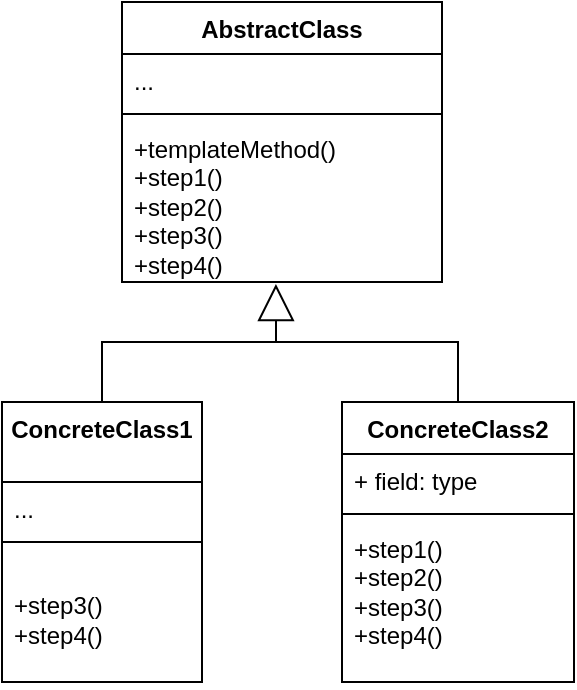 <mxfile version="26.1.1">
  <diagram name="Страница — 1" id="enso2YDKd-ztOWyLuzH1">
    <mxGraphModel dx="856" dy="452" grid="1" gridSize="10" guides="1" tooltips="1" connect="1" arrows="1" fold="1" page="1" pageScale="1" pageWidth="827" pageHeight="1169" math="0" shadow="0">
      <root>
        <mxCell id="0" />
        <mxCell id="1" parent="0" />
        <mxCell id="EFLvKGrMKl1YvmJV2IuE-24" value="AbstractClass" style="swimlane;fontStyle=1;align=center;verticalAlign=top;childLayout=stackLayout;horizontal=1;startSize=26;horizontalStack=0;resizeParent=1;resizeParentMax=0;resizeLast=0;collapsible=1;marginBottom=0;whiteSpace=wrap;html=1;" vertex="1" parent="1">
          <mxGeometry x="310" y="170" width="160" height="140" as="geometry" />
        </mxCell>
        <mxCell id="EFLvKGrMKl1YvmJV2IuE-25" value="..." style="text;strokeColor=none;fillColor=none;align=left;verticalAlign=top;spacingLeft=4;spacingRight=4;overflow=hidden;rotatable=0;points=[[0,0.5],[1,0.5]];portConstraint=eastwest;whiteSpace=wrap;html=1;" vertex="1" parent="EFLvKGrMKl1YvmJV2IuE-24">
          <mxGeometry y="26" width="160" height="26" as="geometry" />
        </mxCell>
        <mxCell id="EFLvKGrMKl1YvmJV2IuE-26" value="" style="line;strokeWidth=1;fillColor=none;align=left;verticalAlign=middle;spacingTop=-1;spacingLeft=3;spacingRight=3;rotatable=0;labelPosition=right;points=[];portConstraint=eastwest;strokeColor=inherit;" vertex="1" parent="EFLvKGrMKl1YvmJV2IuE-24">
          <mxGeometry y="52" width="160" height="8" as="geometry" />
        </mxCell>
        <mxCell id="EFLvKGrMKl1YvmJV2IuE-27" value="+templateMethod()&lt;div&gt;+step1()&lt;/div&gt;&lt;div&gt;+step2()&lt;/div&gt;&lt;div&gt;+step3()&lt;/div&gt;&lt;div&gt;+step4()&lt;/div&gt;" style="text;strokeColor=none;fillColor=none;align=left;verticalAlign=top;spacingLeft=4;spacingRight=4;overflow=hidden;rotatable=0;points=[[0,0.5],[1,0.5]];portConstraint=eastwest;whiteSpace=wrap;html=1;" vertex="1" parent="EFLvKGrMKl1YvmJV2IuE-24">
          <mxGeometry y="60" width="160" height="80" as="geometry" />
        </mxCell>
        <mxCell id="EFLvKGrMKl1YvmJV2IuE-28" value="ConcreteClass1" style="swimlane;fontStyle=1;align=center;verticalAlign=top;childLayout=stackLayout;horizontal=1;startSize=40;horizontalStack=0;resizeParent=1;resizeParentMax=0;resizeLast=0;collapsible=1;marginBottom=0;whiteSpace=wrap;html=1;" vertex="1" parent="1">
          <mxGeometry x="250" y="370" width="100" height="140" as="geometry" />
        </mxCell>
        <mxCell id="EFLvKGrMKl1YvmJV2IuE-29" value="..." style="text;strokeColor=none;fillColor=none;align=left;verticalAlign=top;spacingLeft=4;spacingRight=4;overflow=hidden;rotatable=0;points=[[0,0.5],[1,0.5]];portConstraint=eastwest;whiteSpace=wrap;html=1;" vertex="1" parent="EFLvKGrMKl1YvmJV2IuE-28">
          <mxGeometry y="40" width="100" height="26" as="geometry" />
        </mxCell>
        <mxCell id="EFLvKGrMKl1YvmJV2IuE-30" value="" style="line;strokeWidth=1;fillColor=none;align=left;verticalAlign=middle;spacingTop=-1;spacingLeft=3;spacingRight=3;rotatable=0;labelPosition=right;points=[];portConstraint=eastwest;strokeColor=inherit;" vertex="1" parent="EFLvKGrMKl1YvmJV2IuE-28">
          <mxGeometry y="66" width="100" height="8" as="geometry" />
        </mxCell>
        <mxCell id="EFLvKGrMKl1YvmJV2IuE-31" value="&lt;div&gt;&lt;br&gt;&lt;/div&gt;&lt;div&gt;+step3()&lt;/div&gt;&lt;div&gt;+step4()&lt;/div&gt;" style="text;strokeColor=none;fillColor=none;align=left;verticalAlign=top;spacingLeft=4;spacingRight=4;overflow=hidden;rotatable=0;points=[[0,0.5],[1,0.5]];portConstraint=eastwest;whiteSpace=wrap;html=1;" vertex="1" parent="EFLvKGrMKl1YvmJV2IuE-28">
          <mxGeometry y="74" width="100" height="66" as="geometry" />
        </mxCell>
        <mxCell id="EFLvKGrMKl1YvmJV2IuE-32" value="ConcreteClass2" style="swimlane;fontStyle=1;align=center;verticalAlign=top;childLayout=stackLayout;horizontal=1;startSize=26;horizontalStack=0;resizeParent=1;resizeParentMax=0;resizeLast=0;collapsible=1;marginBottom=0;whiteSpace=wrap;html=1;" vertex="1" parent="1">
          <mxGeometry x="420" y="370" width="116" height="140" as="geometry" />
        </mxCell>
        <mxCell id="EFLvKGrMKl1YvmJV2IuE-33" value="+ field: type" style="text;strokeColor=none;fillColor=none;align=left;verticalAlign=top;spacingLeft=4;spacingRight=4;overflow=hidden;rotatable=0;points=[[0,0.5],[1,0.5]];portConstraint=eastwest;whiteSpace=wrap;html=1;" vertex="1" parent="EFLvKGrMKl1YvmJV2IuE-32">
          <mxGeometry y="26" width="116" height="26" as="geometry" />
        </mxCell>
        <mxCell id="EFLvKGrMKl1YvmJV2IuE-34" value="" style="line;strokeWidth=1;fillColor=none;align=left;verticalAlign=middle;spacingTop=-1;spacingLeft=3;spacingRight=3;rotatable=0;labelPosition=right;points=[];portConstraint=eastwest;strokeColor=inherit;" vertex="1" parent="EFLvKGrMKl1YvmJV2IuE-32">
          <mxGeometry y="52" width="116" height="8" as="geometry" />
        </mxCell>
        <mxCell id="EFLvKGrMKl1YvmJV2IuE-35" value="&lt;div&gt;+step1()&lt;/div&gt;&lt;div&gt;+step2()&lt;/div&gt;&lt;div&gt;+step3()&lt;/div&gt;&lt;div&gt;+step4()&lt;/div&gt;" style="text;strokeColor=none;fillColor=none;align=left;verticalAlign=top;spacingLeft=4;spacingRight=4;overflow=hidden;rotatable=0;points=[[0,0.5],[1,0.5]];portConstraint=eastwest;whiteSpace=wrap;html=1;" vertex="1" parent="EFLvKGrMKl1YvmJV2IuE-32">
          <mxGeometry y="60" width="116" height="80" as="geometry" />
        </mxCell>
        <mxCell id="EFLvKGrMKl1YvmJV2IuE-36" value="" style="endArrow=block;endSize=16;endFill=0;html=1;rounded=0;entryX=0.481;entryY=1.013;entryDx=0;entryDy=0;entryPerimeter=0;" edge="1" parent="1" target="EFLvKGrMKl1YvmJV2IuE-27">
          <mxGeometry x="0.5" y="70" width="160" relative="1" as="geometry">
            <mxPoint x="387" y="340" as="sourcePoint" />
            <mxPoint x="470" y="330" as="targetPoint" />
            <mxPoint as="offset" />
          </mxGeometry>
        </mxCell>
        <mxCell id="EFLvKGrMKl1YvmJV2IuE-37" value="" style="endArrow=none;html=1;rounded=0;exitX=0.5;exitY=0;exitDx=0;exitDy=0;entryX=0.5;entryY=0;entryDx=0;entryDy=0;" edge="1" parent="1" source="EFLvKGrMKl1YvmJV2IuE-28" target="EFLvKGrMKl1YvmJV2IuE-32">
          <mxGeometry width="50" height="50" relative="1" as="geometry">
            <mxPoint x="470" y="400" as="sourcePoint" />
            <mxPoint x="520" y="350" as="targetPoint" />
            <Array as="points">
              <mxPoint x="300" y="340" />
              <mxPoint x="390" y="340" />
              <mxPoint x="478" y="340" />
            </Array>
          </mxGeometry>
        </mxCell>
      </root>
    </mxGraphModel>
  </diagram>
</mxfile>
